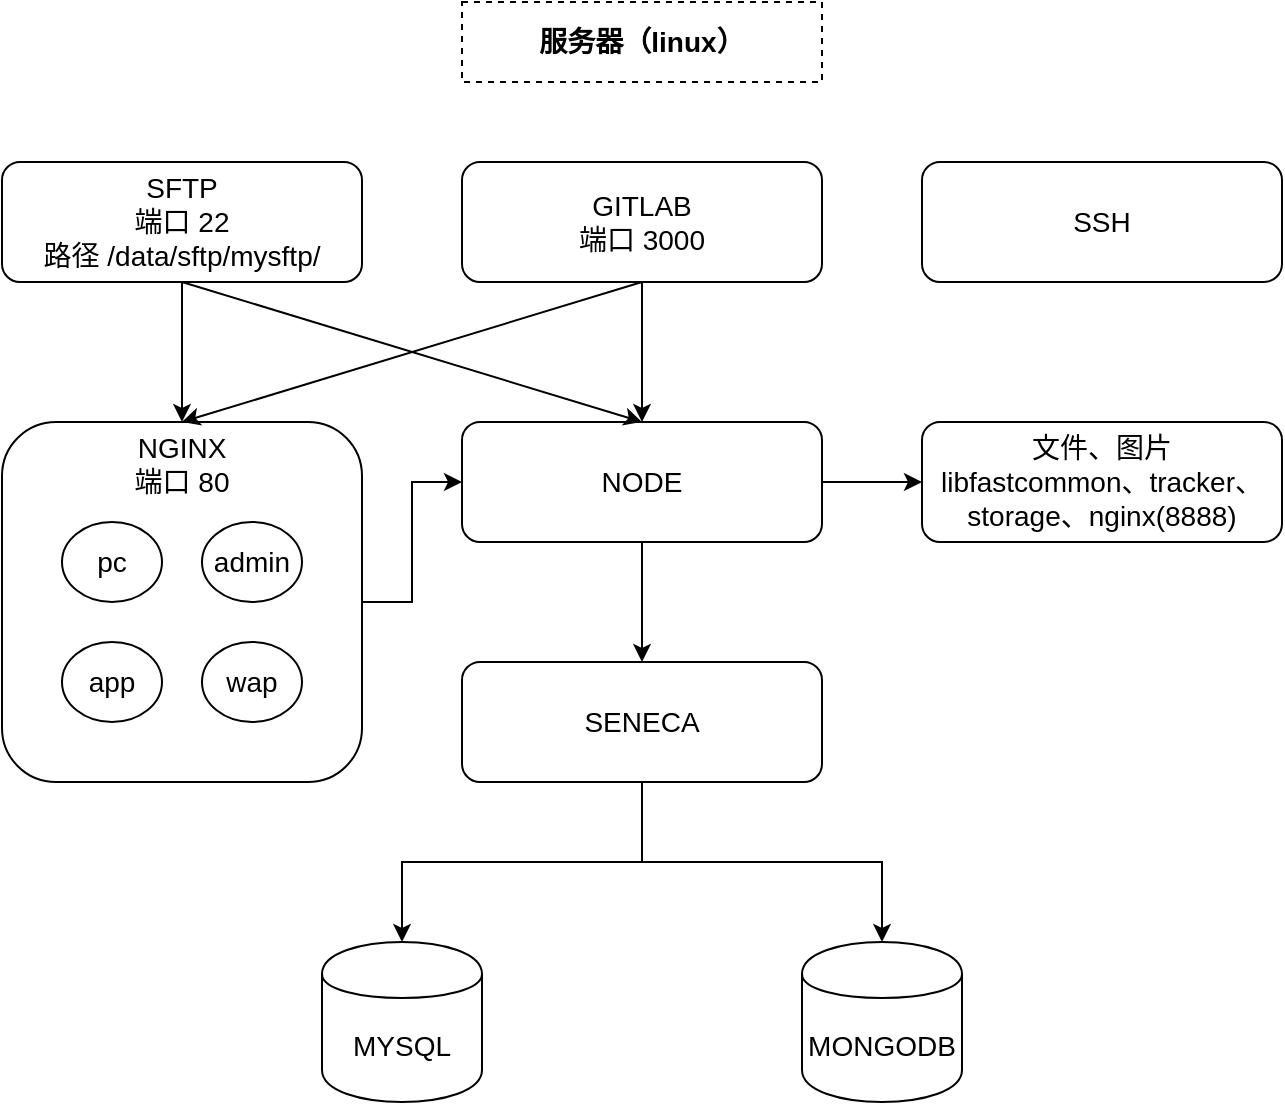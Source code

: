 <mxfile version="11.1.4" type="github"><diagram id="VRQW3Jt0eaMa1CC4UobA" name="Page-1"><mxGraphModel dx="901" dy="631" grid="1" gridSize="10" guides="1" tooltips="1" connect="1" arrows="1" fold="1" page="1" pageScale="1" pageWidth="827" pageHeight="1169" math="0" shadow="0"><root><mxCell id="0"/><mxCell id="1" parent="0"/><mxCell id="4vmc7MduP0g42sPAPMOg-2" value="服务器（linux）" style="rounded=0;whiteSpace=wrap;html=1;fontStyle=1;fontSize=14;dashed=1;" parent="1" vertex="1"><mxGeometry x="300" y="20" width="180" height="40" as="geometry"/></mxCell><mxCell id="4vmc7MduP0g42sPAPMOg-4" value="文件、图片&#10;libfastcommon、tracker、&#10;storage、nginx(8888)" style="rounded=1;whiteSpace=wrap;strokeWidth=1;fontSize=14;fontStyle=0;fontFamily=Helvetica;verticalAlign=middle;horizontal=1;spacing=0;" parent="1" vertex="1"><mxGeometry x="530" y="230" width="180" height="60" as="geometry"/></mxCell><mxCell id="yCcydIhPeO00OU6VGQBU-1" value="SFTP&#10;端口 22&#10;路径 /data/sftp/mysftp/" style="rounded=1;whiteSpace=wrap;strokeWidth=1;fontSize=14;fontStyle=0;fontFamily=Helvetica;verticalAlign=middle;horizontal=1;spacing=0;" vertex="1" parent="1"><mxGeometry x="70" y="100" width="180" height="60" as="geometry"/></mxCell><mxCell id="yCcydIhPeO00OU6VGQBU-22" style="edgeStyle=orthogonalEdgeStyle;rounded=0;orthogonalLoop=1;jettySize=auto;html=1;exitX=1;exitY=0.5;exitDx=0;exitDy=0;entryX=0;entryY=0.5;entryDx=0;entryDy=0;fontFamily=Helvetica;fontSize=14;" edge="1" parent="1" source="yCcydIhPeO00OU6VGQBU-2" target="4vmc7MduP0g42sPAPMOg-4"><mxGeometry relative="1" as="geometry"/></mxCell><mxCell id="yCcydIhPeO00OU6VGQBU-26" style="edgeStyle=orthogonalEdgeStyle;rounded=0;orthogonalLoop=1;jettySize=auto;html=1;exitX=0.5;exitY=1;exitDx=0;exitDy=0;entryX=0.5;entryY=0;entryDx=0;entryDy=0;fontFamily=Helvetica;fontSize=14;" edge="1" parent="1" source="yCcydIhPeO00OU6VGQBU-2" target="yCcydIhPeO00OU6VGQBU-23"><mxGeometry relative="1" as="geometry"/></mxCell><mxCell id="yCcydIhPeO00OU6VGQBU-2" value="NODE" style="rounded=1;whiteSpace=wrap;strokeWidth=1;fontSize=14;fontStyle=0;fontFamily=Helvetica;verticalAlign=middle;horizontal=1;spacing=0;" vertex="1" parent="1"><mxGeometry x="300" y="230" width="180" height="60" as="geometry"/></mxCell><mxCell id="yCcydIhPeO00OU6VGQBU-19" style="edgeStyle=orthogonalEdgeStyle;rounded=0;orthogonalLoop=1;jettySize=auto;html=1;entryX=0.5;entryY=0;entryDx=0;entryDy=0;fontFamily=Helvetica;fontSize=14;" edge="1" parent="1" source="yCcydIhPeO00OU6VGQBU-3" target="yCcydIhPeO00OU6VGQBU-2"><mxGeometry relative="1" as="geometry"/></mxCell><mxCell id="yCcydIhPeO00OU6VGQBU-3" value="GITLAB&#10;端口 3000" style="rounded=1;whiteSpace=wrap;strokeWidth=1;fontSize=14;fontStyle=0;fontFamily=Helvetica;verticalAlign=middle;horizontal=1;spacing=0;" vertex="1" parent="1"><mxGeometry x="300" y="100" width="180" height="60" as="geometry"/></mxCell><mxCell id="yCcydIhPeO00OU6VGQBU-25" style="edgeStyle=orthogonalEdgeStyle;rounded=0;orthogonalLoop=1;jettySize=auto;html=1;exitX=1;exitY=0.5;exitDx=0;exitDy=0;entryX=0;entryY=0.5;entryDx=0;entryDy=0;fontFamily=Helvetica;fontSize=14;" edge="1" parent="1" source="yCcydIhPeO00OU6VGQBU-5" target="yCcydIhPeO00OU6VGQBU-2"><mxGeometry relative="1" as="geometry"/></mxCell><mxCell id="yCcydIhPeO00OU6VGQBU-5" value="NGINX&#10;端口 80" style="rounded=1;whiteSpace=wrap;strokeWidth=1;fontSize=14;fontStyle=0;fontFamily=Helvetica;verticalAlign=top;horizontal=1;spacing=0;" vertex="1" parent="1"><mxGeometry x="70" y="230" width="180" height="180" as="geometry"/></mxCell><mxCell id="yCcydIhPeO00OU6VGQBU-16" value="" style="endArrow=classic;html=1;fontFamily=Helvetica;fontSize=14;exitX=0.5;exitY=1;exitDx=0;exitDy=0;entryX=0.5;entryY=0;entryDx=0;entryDy=0;" edge="1" parent="1" source="yCcydIhPeO00OU6VGQBU-1" target="yCcydIhPeO00OU6VGQBU-5"><mxGeometry width="50" height="50" relative="1" as="geometry"><mxPoint x="70" y="420" as="sourcePoint"/><mxPoint x="120" y="370" as="targetPoint"/></mxGeometry></mxCell><mxCell id="yCcydIhPeO00OU6VGQBU-18" value="" style="endArrow=classic;html=1;fontFamily=Helvetica;fontSize=14;exitX=0.5;exitY=1;exitDx=0;exitDy=0;entryX=0.5;entryY=0;entryDx=0;entryDy=0;" edge="1" parent="1" source="yCcydIhPeO00OU6VGQBU-3" target="yCcydIhPeO00OU6VGQBU-5"><mxGeometry width="50" height="50" relative="1" as="geometry"><mxPoint x="70" y="420" as="sourcePoint"/><mxPoint x="160" y="190" as="targetPoint"/></mxGeometry></mxCell><mxCell id="yCcydIhPeO00OU6VGQBU-20" value="" style="endArrow=classic;html=1;fontFamily=Helvetica;fontSize=14;exitX=0.5;exitY=1;exitDx=0;exitDy=0;entryX=0.5;entryY=0;entryDx=0;entryDy=0;" edge="1" parent="1" source="yCcydIhPeO00OU6VGQBU-1" target="yCcydIhPeO00OU6VGQBU-2"><mxGeometry width="50" height="50" relative="1" as="geometry"><mxPoint x="70" y="420" as="sourcePoint"/><mxPoint x="120" y="370" as="targetPoint"/></mxGeometry></mxCell><mxCell id="yCcydIhPeO00OU6VGQBU-34" style="edgeStyle=orthogonalEdgeStyle;rounded=0;orthogonalLoop=1;jettySize=auto;html=1;exitX=0.5;exitY=1;exitDx=0;exitDy=0;entryX=0.5;entryY=0;entryDx=0;entryDy=0;fontFamily=Helvetica;fontSize=14;" edge="1" parent="1" source="yCcydIhPeO00OU6VGQBU-23" target="yCcydIhPeO00OU6VGQBU-31"><mxGeometry relative="1" as="geometry"/></mxCell><mxCell id="yCcydIhPeO00OU6VGQBU-35" style="edgeStyle=orthogonalEdgeStyle;rounded=0;orthogonalLoop=1;jettySize=auto;html=1;exitX=0.5;exitY=1;exitDx=0;exitDy=0;fontFamily=Helvetica;fontSize=14;" edge="1" parent="1" source="yCcydIhPeO00OU6VGQBU-23" target="yCcydIhPeO00OU6VGQBU-30"><mxGeometry relative="1" as="geometry"/></mxCell><mxCell id="yCcydIhPeO00OU6VGQBU-23" value="SENECA" style="rounded=1;whiteSpace=wrap;strokeWidth=1;fontSize=14;fontStyle=0;fontFamily=Helvetica;verticalAlign=middle;horizontal=1;spacing=0;" vertex="1" parent="1"><mxGeometry x="300" y="350" width="180" height="60" as="geometry"/></mxCell><mxCell id="yCcydIhPeO00OU6VGQBU-29" value="SSH" style="rounded=1;whiteSpace=wrap;strokeWidth=1;fontSize=14;fontStyle=0;fontFamily=Helvetica;verticalAlign=middle;horizontal=1;spacing=0;" vertex="1" parent="1"><mxGeometry x="530" y="100" width="180" height="60" as="geometry"/></mxCell><mxCell id="yCcydIhPeO00OU6VGQBU-30" value="&lt;span style=&quot;white-space: normal&quot;&gt;MYSQL&lt;br&gt;&lt;/span&gt;" style="shape=cylinder;whiteSpace=wrap;html=1;boundedLbl=1;backgroundOutline=1;strokeWidth=1;fontFamily=Helvetica;fontSize=14;" vertex="1" parent="1"><mxGeometry x="230" y="490" width="80" height="80" as="geometry"/></mxCell><mxCell id="yCcydIhPeO00OU6VGQBU-31" value="&lt;span style=&quot;white-space: normal&quot;&gt;MONGODB&lt;/span&gt;" style="shape=cylinder;whiteSpace=wrap;html=1;boundedLbl=1;backgroundOutline=1;strokeWidth=1;fontFamily=Helvetica;fontSize=14;" vertex="1" parent="1"><mxGeometry x="470" y="490" width="80" height="80" as="geometry"/></mxCell><mxCell id="yCcydIhPeO00OU6VGQBU-36" value="pc" style="ellipse;whiteSpace=wrap;html=1;strokeWidth=1;fontFamily=Helvetica;fontSize=14;" vertex="1" parent="1"><mxGeometry x="100" y="280" width="50" height="40" as="geometry"/></mxCell><mxCell id="yCcydIhPeO00OU6VGQBU-37" value="app" style="ellipse;whiteSpace=wrap;html=1;strokeWidth=1;fontFamily=Helvetica;fontSize=14;" vertex="1" parent="1"><mxGeometry x="100" y="340" width="50" height="40" as="geometry"/></mxCell><mxCell id="yCcydIhPeO00OU6VGQBU-38" value="admin" style="ellipse;whiteSpace=wrap;html=1;strokeWidth=1;fontFamily=Helvetica;fontSize=14;" vertex="1" parent="1"><mxGeometry x="170" y="280" width="50" height="40" as="geometry"/></mxCell><mxCell id="yCcydIhPeO00OU6VGQBU-39" value="wap" style="ellipse;whiteSpace=wrap;html=1;strokeWidth=1;fontFamily=Helvetica;fontSize=14;" vertex="1" parent="1"><mxGeometry x="170" y="340" width="50" height="40" as="geometry"/></mxCell></root></mxGraphModel></diagram></mxfile>